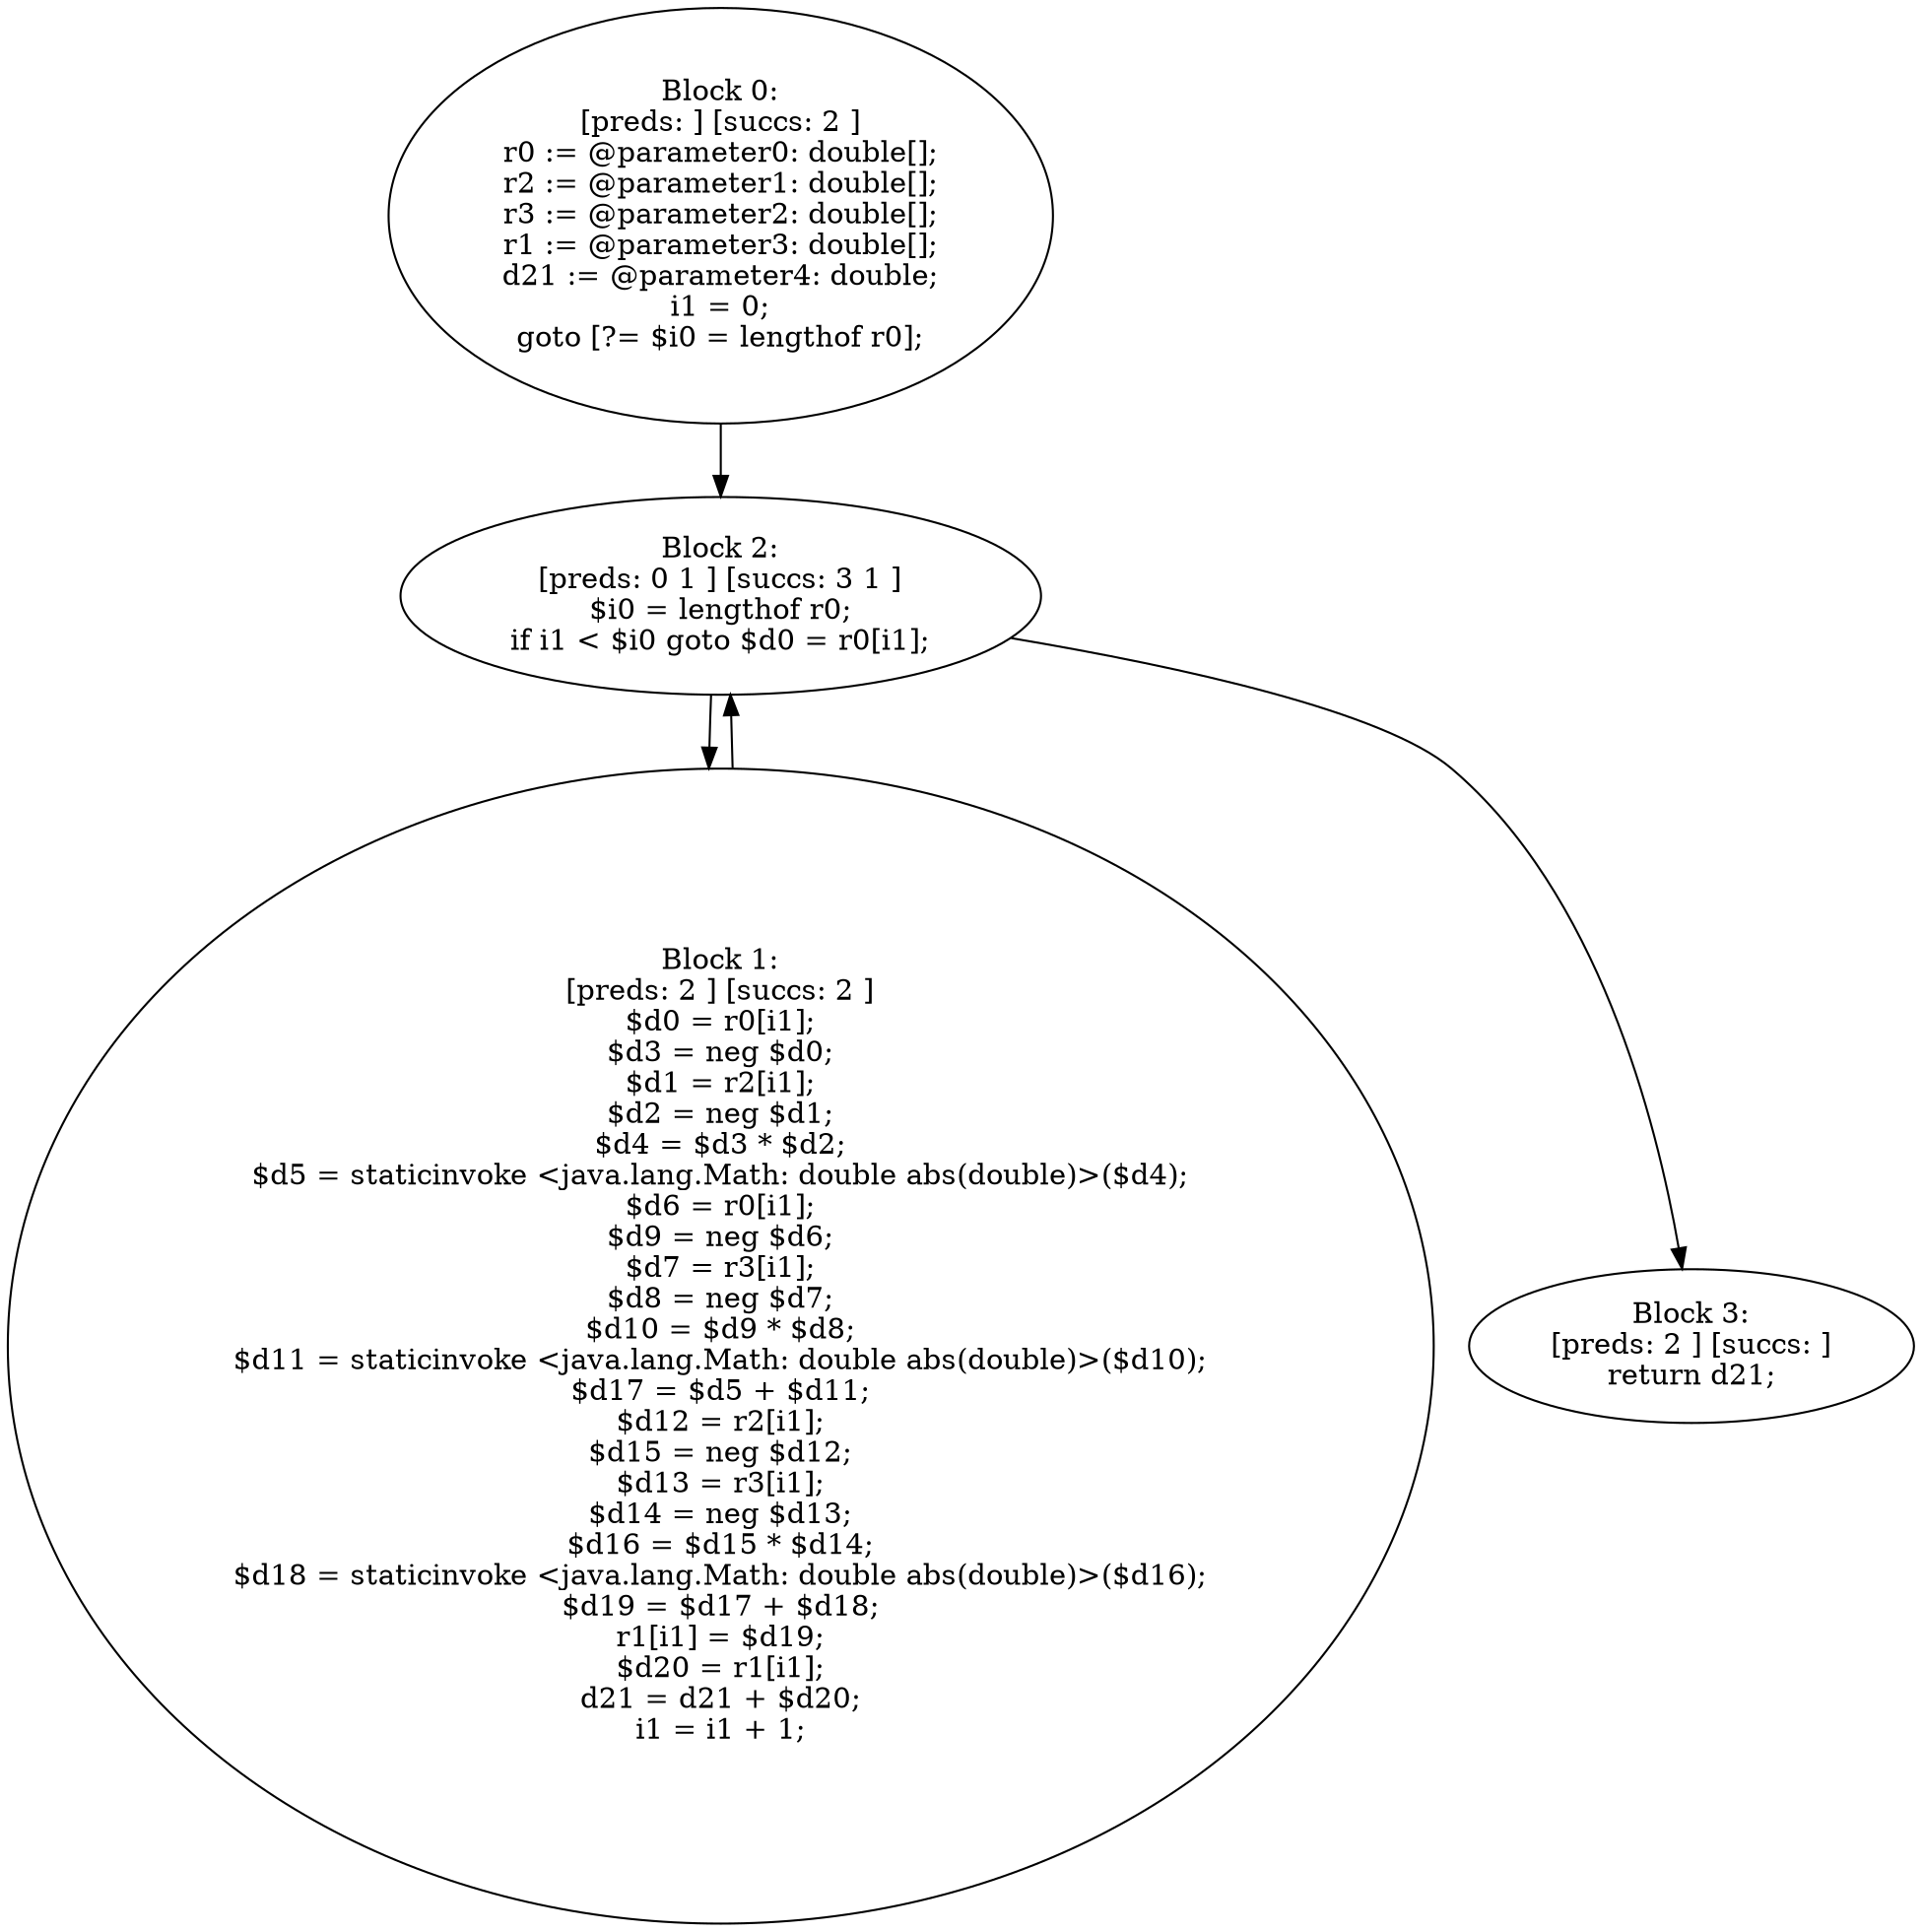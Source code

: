 digraph "unitGraph" {
    "Block 0:
[preds: ] [succs: 2 ]
r0 := @parameter0: double[];
r2 := @parameter1: double[];
r3 := @parameter2: double[];
r1 := @parameter3: double[];
d21 := @parameter4: double;
i1 = 0;
goto [?= $i0 = lengthof r0];
"
    "Block 1:
[preds: 2 ] [succs: 2 ]
$d0 = r0[i1];
$d3 = neg $d0;
$d1 = r2[i1];
$d2 = neg $d1;
$d4 = $d3 * $d2;
$d5 = staticinvoke <java.lang.Math: double abs(double)>($d4);
$d6 = r0[i1];
$d9 = neg $d6;
$d7 = r3[i1];
$d8 = neg $d7;
$d10 = $d9 * $d8;
$d11 = staticinvoke <java.lang.Math: double abs(double)>($d10);
$d17 = $d5 + $d11;
$d12 = r2[i1];
$d15 = neg $d12;
$d13 = r3[i1];
$d14 = neg $d13;
$d16 = $d15 * $d14;
$d18 = staticinvoke <java.lang.Math: double abs(double)>($d16);
$d19 = $d17 + $d18;
r1[i1] = $d19;
$d20 = r1[i1];
d21 = d21 + $d20;
i1 = i1 + 1;
"
    "Block 2:
[preds: 0 1 ] [succs: 3 1 ]
$i0 = lengthof r0;
if i1 < $i0 goto $d0 = r0[i1];
"
    "Block 3:
[preds: 2 ] [succs: ]
return d21;
"
    "Block 0:
[preds: ] [succs: 2 ]
r0 := @parameter0: double[];
r2 := @parameter1: double[];
r3 := @parameter2: double[];
r1 := @parameter3: double[];
d21 := @parameter4: double;
i1 = 0;
goto [?= $i0 = lengthof r0];
"->"Block 2:
[preds: 0 1 ] [succs: 3 1 ]
$i0 = lengthof r0;
if i1 < $i0 goto $d0 = r0[i1];
";
    "Block 1:
[preds: 2 ] [succs: 2 ]
$d0 = r0[i1];
$d3 = neg $d0;
$d1 = r2[i1];
$d2 = neg $d1;
$d4 = $d3 * $d2;
$d5 = staticinvoke <java.lang.Math: double abs(double)>($d4);
$d6 = r0[i1];
$d9 = neg $d6;
$d7 = r3[i1];
$d8 = neg $d7;
$d10 = $d9 * $d8;
$d11 = staticinvoke <java.lang.Math: double abs(double)>($d10);
$d17 = $d5 + $d11;
$d12 = r2[i1];
$d15 = neg $d12;
$d13 = r3[i1];
$d14 = neg $d13;
$d16 = $d15 * $d14;
$d18 = staticinvoke <java.lang.Math: double abs(double)>($d16);
$d19 = $d17 + $d18;
r1[i1] = $d19;
$d20 = r1[i1];
d21 = d21 + $d20;
i1 = i1 + 1;
"->"Block 2:
[preds: 0 1 ] [succs: 3 1 ]
$i0 = lengthof r0;
if i1 < $i0 goto $d0 = r0[i1];
";
    "Block 2:
[preds: 0 1 ] [succs: 3 1 ]
$i0 = lengthof r0;
if i1 < $i0 goto $d0 = r0[i1];
"->"Block 3:
[preds: 2 ] [succs: ]
return d21;
";
    "Block 2:
[preds: 0 1 ] [succs: 3 1 ]
$i0 = lengthof r0;
if i1 < $i0 goto $d0 = r0[i1];
"->"Block 1:
[preds: 2 ] [succs: 2 ]
$d0 = r0[i1];
$d3 = neg $d0;
$d1 = r2[i1];
$d2 = neg $d1;
$d4 = $d3 * $d2;
$d5 = staticinvoke <java.lang.Math: double abs(double)>($d4);
$d6 = r0[i1];
$d9 = neg $d6;
$d7 = r3[i1];
$d8 = neg $d7;
$d10 = $d9 * $d8;
$d11 = staticinvoke <java.lang.Math: double abs(double)>($d10);
$d17 = $d5 + $d11;
$d12 = r2[i1];
$d15 = neg $d12;
$d13 = r3[i1];
$d14 = neg $d13;
$d16 = $d15 * $d14;
$d18 = staticinvoke <java.lang.Math: double abs(double)>($d16);
$d19 = $d17 + $d18;
r1[i1] = $d19;
$d20 = r1[i1];
d21 = d21 + $d20;
i1 = i1 + 1;
";
}
